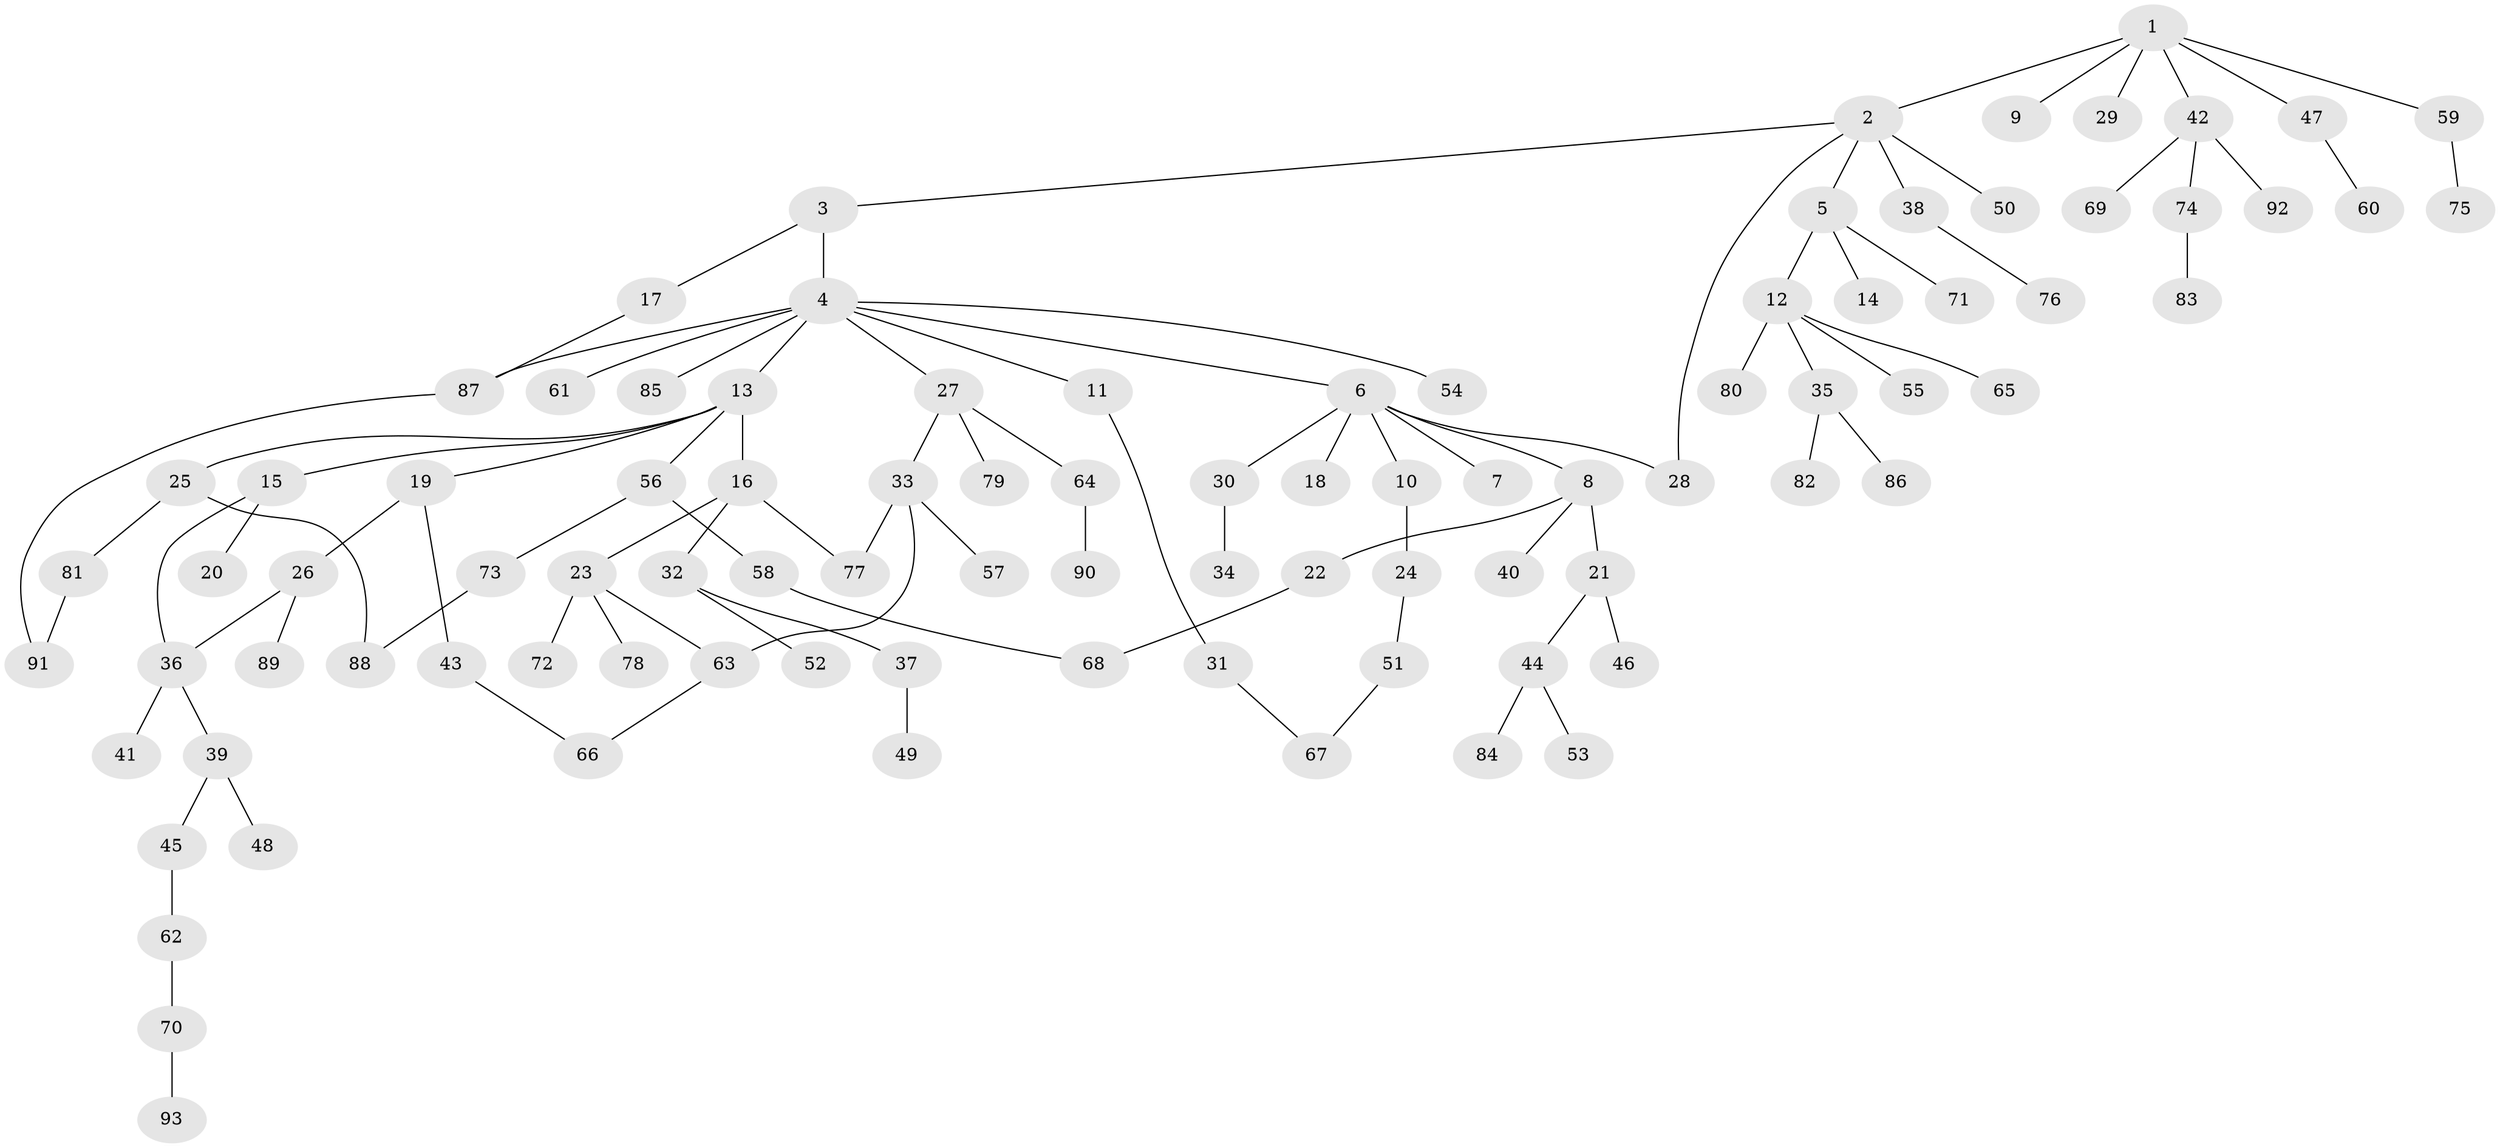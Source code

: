 // coarse degree distribution, {4: 0.02631578947368421, 5: 0.07894736842105263, 3: 0.2894736842105263, 2: 0.3157894736842105, 1: 0.2631578947368421, 6: 0.02631578947368421}
// Generated by graph-tools (version 1.1) at 2025/48/03/04/25 22:48:39]
// undirected, 93 vertices, 102 edges
graph export_dot {
  node [color=gray90,style=filled];
  1;
  2;
  3;
  4;
  5;
  6;
  7;
  8;
  9;
  10;
  11;
  12;
  13;
  14;
  15;
  16;
  17;
  18;
  19;
  20;
  21;
  22;
  23;
  24;
  25;
  26;
  27;
  28;
  29;
  30;
  31;
  32;
  33;
  34;
  35;
  36;
  37;
  38;
  39;
  40;
  41;
  42;
  43;
  44;
  45;
  46;
  47;
  48;
  49;
  50;
  51;
  52;
  53;
  54;
  55;
  56;
  57;
  58;
  59;
  60;
  61;
  62;
  63;
  64;
  65;
  66;
  67;
  68;
  69;
  70;
  71;
  72;
  73;
  74;
  75;
  76;
  77;
  78;
  79;
  80;
  81;
  82;
  83;
  84;
  85;
  86;
  87;
  88;
  89;
  90;
  91;
  92;
  93;
  1 -- 2;
  1 -- 9;
  1 -- 29;
  1 -- 42;
  1 -- 47;
  1 -- 59;
  2 -- 3;
  2 -- 5;
  2 -- 38;
  2 -- 50;
  2 -- 28;
  3 -- 4;
  3 -- 17;
  4 -- 6;
  4 -- 11;
  4 -- 13;
  4 -- 27;
  4 -- 54;
  4 -- 61;
  4 -- 85;
  4 -- 87;
  5 -- 12;
  5 -- 14;
  5 -- 71;
  6 -- 7;
  6 -- 8;
  6 -- 10;
  6 -- 18;
  6 -- 28;
  6 -- 30;
  8 -- 21;
  8 -- 22;
  8 -- 40;
  10 -- 24;
  11 -- 31;
  12 -- 35;
  12 -- 55;
  12 -- 65;
  12 -- 80;
  13 -- 15;
  13 -- 16;
  13 -- 19;
  13 -- 25;
  13 -- 56;
  15 -- 20;
  15 -- 36;
  16 -- 23;
  16 -- 32;
  16 -- 77;
  17 -- 87;
  19 -- 26;
  19 -- 43;
  21 -- 44;
  21 -- 46;
  22 -- 68;
  23 -- 72;
  23 -- 78;
  23 -- 63;
  24 -- 51;
  25 -- 81;
  25 -- 88;
  26 -- 89;
  26 -- 36;
  27 -- 33;
  27 -- 64;
  27 -- 79;
  30 -- 34;
  31 -- 67;
  32 -- 37;
  32 -- 52;
  33 -- 57;
  33 -- 63;
  33 -- 77;
  35 -- 82;
  35 -- 86;
  36 -- 39;
  36 -- 41;
  37 -- 49;
  38 -- 76;
  39 -- 45;
  39 -- 48;
  42 -- 69;
  42 -- 74;
  42 -- 92;
  43 -- 66;
  44 -- 53;
  44 -- 84;
  45 -- 62;
  47 -- 60;
  51 -- 67;
  56 -- 58;
  56 -- 73;
  58 -- 68;
  59 -- 75;
  62 -- 70;
  63 -- 66;
  64 -- 90;
  70 -- 93;
  73 -- 88;
  74 -- 83;
  81 -- 91;
  87 -- 91;
}
